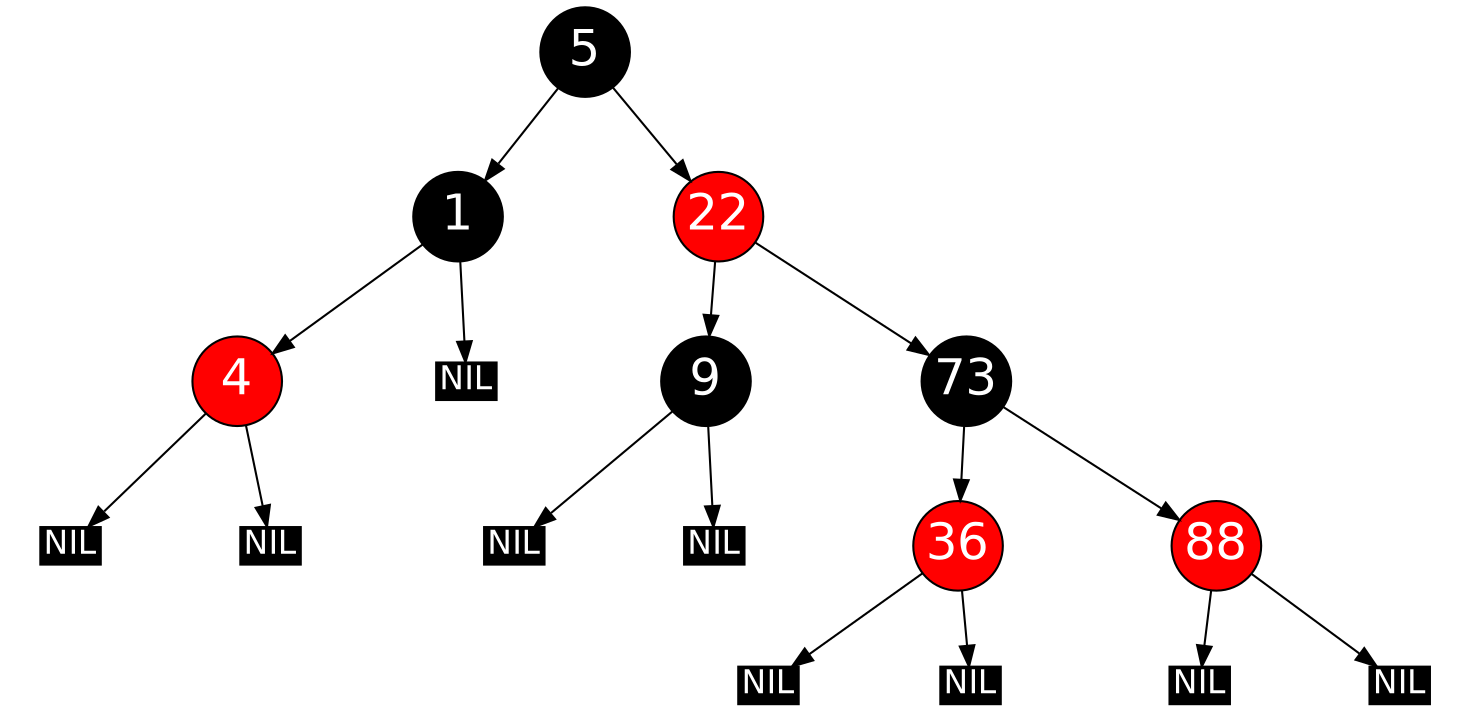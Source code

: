 digraph G {
graph [ratio=.48; ordering="out"];
node [style=filled, color=black, shape=circle, width=.6
fontname=Helvetica, fontweight=bold, fontcolor=white,
fontsize=24, fixedsize=true];

22, 36, 4, 88, 22, 36, 4, 88 [fillcolor=red];
n1, n2, n3, n4, n5, n6, n7, n8, n9
 [label="NIL", shape=record, width=.4,height=.25, fontsize=16];

22 -> 9, 73;
1 -> 4;
1 -> n1;
5 -> 1, 22;
9 -> n2, n3;
36 -> n4, n5;
4 -> n6, n7;
88 -> n8, n9;
73 -> 36, 88;

}
